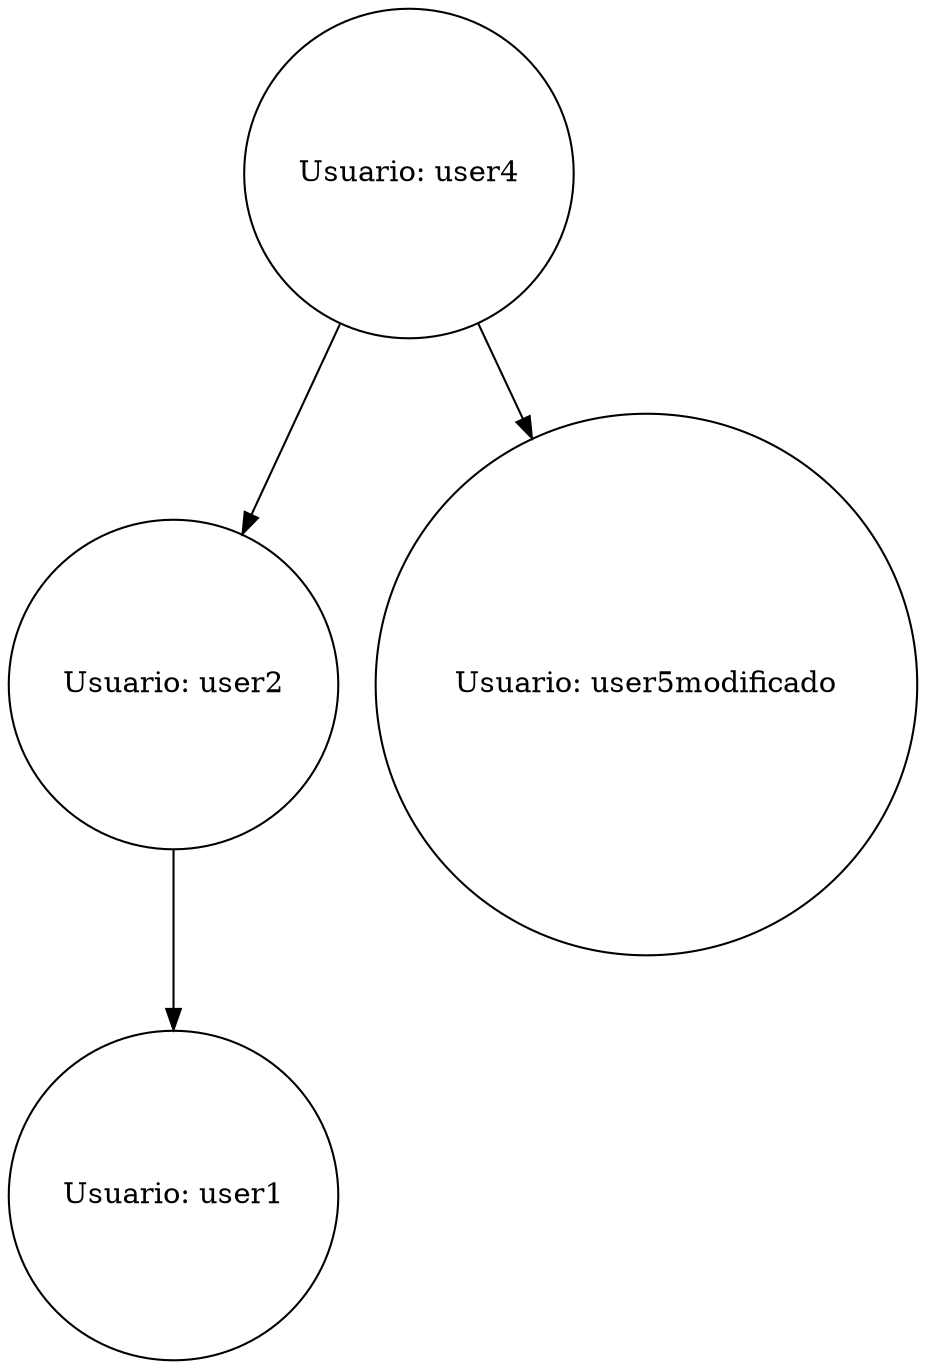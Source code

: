 Digraph users {
Rankdir=TD
node [shape =circle]user4 [label="Usuario: user4"];
user2 [label="Usuario: user2"];
user1 [label="Usuario: user1"];
user2 -> user1;
user4 -> user2;
user5modificado [label="Usuario: user5modificado"];
user4 -> user5modificado;
}